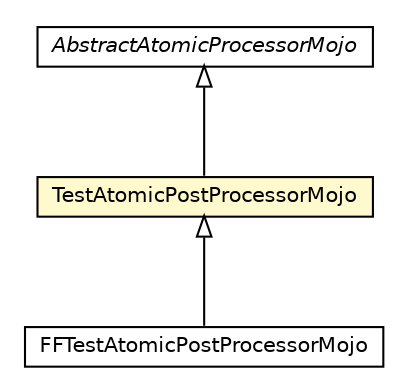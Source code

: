 #!/usr/local/bin/dot
#
# Class diagram 
# Generated by UMLGraph version 5.1 (http://www.umlgraph.org/)
#

digraph G {
	edge [fontname="Helvetica",fontsize=10,labelfontname="Helvetica",labelfontsize=10];
	node [fontname="Helvetica",fontsize=10,shape=plaintext];
	nodesep=0.25;
	ranksep=0.5;
	// pt.ist.fenixframework.atomic.maven.FFTestAtomicPostProcessorMojo
	c66489 [label=<<table title="pt.ist.fenixframework.atomic.maven.FFTestAtomicPostProcessorMojo" border="0" cellborder="1" cellspacing="0" cellpadding="2" port="p" href="./FFTestAtomicPostProcessorMojo.html">
		<tr><td><table border="0" cellspacing="0" cellpadding="1">
<tr><td align="center" balign="center"> FFTestAtomicPostProcessorMojo </td></tr>
		</table></td></tr>
		</table>>, fontname="Helvetica", fontcolor="black", fontsize=10.0];
	// pt.ist.fenixframework.atomic.maven.TestAtomicPostProcessorMojo
	c66491 [label=<<table title="pt.ist.fenixframework.atomic.maven.TestAtomicPostProcessorMojo" border="0" cellborder="1" cellspacing="0" cellpadding="2" port="p" bgcolor="lemonChiffon" href="./TestAtomicPostProcessorMojo.html">
		<tr><td><table border="0" cellspacing="0" cellpadding="1">
<tr><td align="center" balign="center"> TestAtomicPostProcessorMojo </td></tr>
		</table></td></tr>
		</table>>, fontname="Helvetica", fontcolor="black", fontsize=10.0];
	// pt.ist.fenixframework.atomic.maven.AbstractAtomicProcessorMojo
	c66494 [label=<<table title="pt.ist.fenixframework.atomic.maven.AbstractAtomicProcessorMojo" border="0" cellborder="1" cellspacing="0" cellpadding="2" port="p" href="./AbstractAtomicProcessorMojo.html">
		<tr><td><table border="0" cellspacing="0" cellpadding="1">
<tr><td align="center" balign="center"><font face="Helvetica-Oblique"> AbstractAtomicProcessorMojo </font></td></tr>
		</table></td></tr>
		</table>>, fontname="Helvetica", fontcolor="black", fontsize=10.0];
	//pt.ist.fenixframework.atomic.maven.FFTestAtomicPostProcessorMojo extends pt.ist.fenixframework.atomic.maven.TestAtomicPostProcessorMojo
	c66491:p -> c66489:p [dir=back,arrowtail=empty];
	//pt.ist.fenixframework.atomic.maven.TestAtomicPostProcessorMojo extends pt.ist.fenixframework.atomic.maven.AbstractAtomicProcessorMojo
	c66494:p -> c66491:p [dir=back,arrowtail=empty];
}

